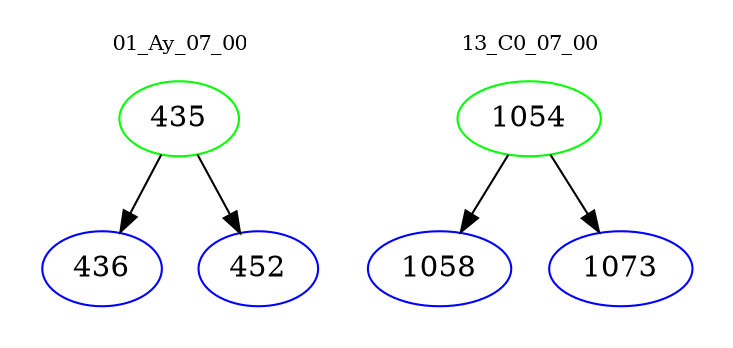 digraph{
subgraph cluster_0 {
color = white
label = "01_Ay_07_00";
fontsize=10;
T0_435 [label="435", color="green"]
T0_435 -> T0_436 [color="black"]
T0_436 [label="436", color="blue"]
T0_435 -> T0_452 [color="black"]
T0_452 [label="452", color="blue"]
}
subgraph cluster_1 {
color = white
label = "13_C0_07_00";
fontsize=10;
T1_1054 [label="1054", color="green"]
T1_1054 -> T1_1058 [color="black"]
T1_1058 [label="1058", color="blue"]
T1_1054 -> T1_1073 [color="black"]
T1_1073 [label="1073", color="blue"]
}
}
